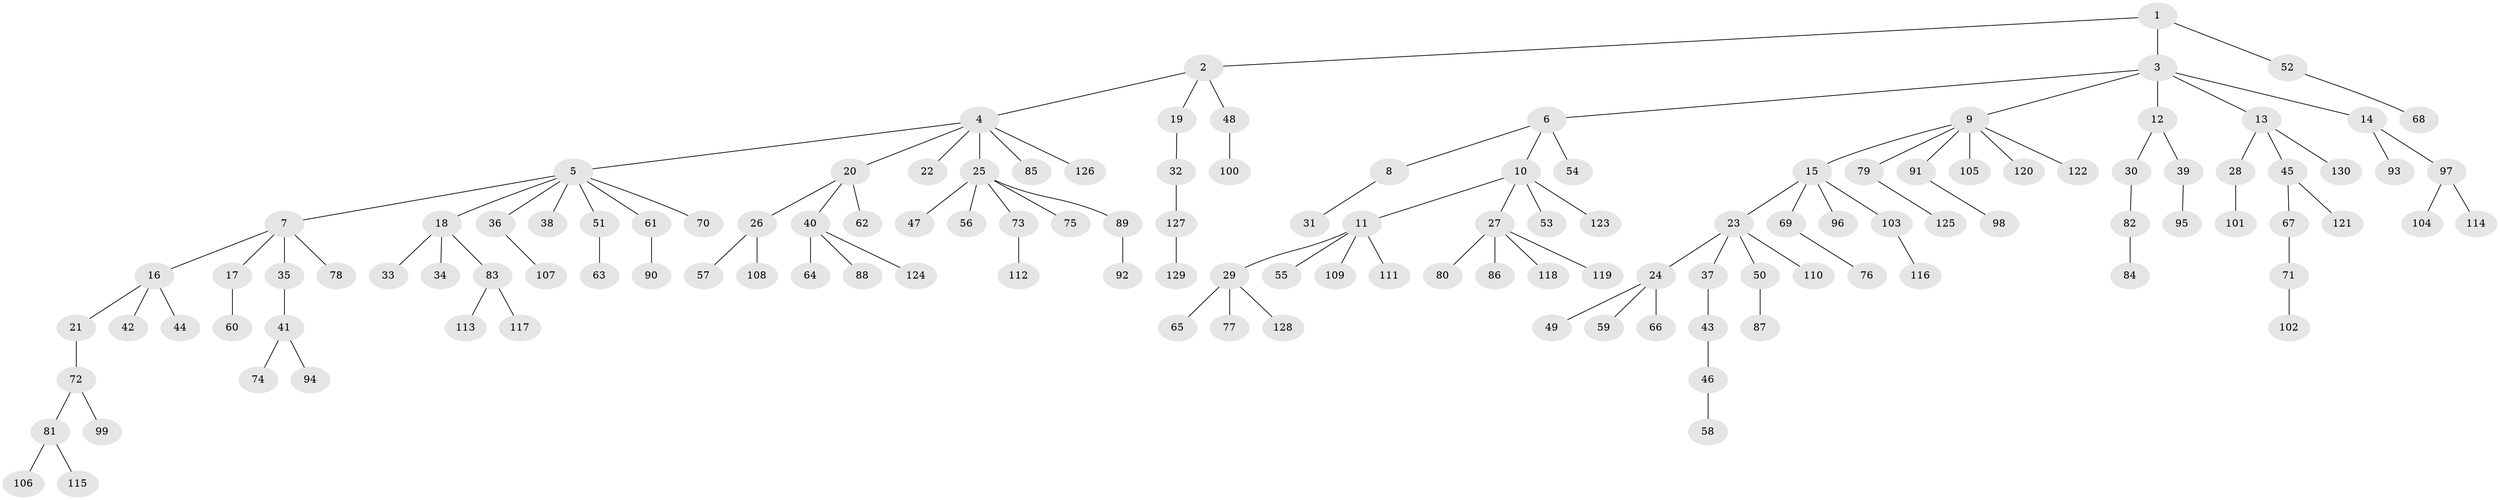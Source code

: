 // Generated by graph-tools (version 1.1) at 2025/15/03/09/25 04:15:35]
// undirected, 130 vertices, 129 edges
graph export_dot {
graph [start="1"]
  node [color=gray90,style=filled];
  1;
  2;
  3;
  4;
  5;
  6;
  7;
  8;
  9;
  10;
  11;
  12;
  13;
  14;
  15;
  16;
  17;
  18;
  19;
  20;
  21;
  22;
  23;
  24;
  25;
  26;
  27;
  28;
  29;
  30;
  31;
  32;
  33;
  34;
  35;
  36;
  37;
  38;
  39;
  40;
  41;
  42;
  43;
  44;
  45;
  46;
  47;
  48;
  49;
  50;
  51;
  52;
  53;
  54;
  55;
  56;
  57;
  58;
  59;
  60;
  61;
  62;
  63;
  64;
  65;
  66;
  67;
  68;
  69;
  70;
  71;
  72;
  73;
  74;
  75;
  76;
  77;
  78;
  79;
  80;
  81;
  82;
  83;
  84;
  85;
  86;
  87;
  88;
  89;
  90;
  91;
  92;
  93;
  94;
  95;
  96;
  97;
  98;
  99;
  100;
  101;
  102;
  103;
  104;
  105;
  106;
  107;
  108;
  109;
  110;
  111;
  112;
  113;
  114;
  115;
  116;
  117;
  118;
  119;
  120;
  121;
  122;
  123;
  124;
  125;
  126;
  127;
  128;
  129;
  130;
  1 -- 2;
  1 -- 3;
  1 -- 52;
  2 -- 4;
  2 -- 19;
  2 -- 48;
  3 -- 6;
  3 -- 9;
  3 -- 12;
  3 -- 13;
  3 -- 14;
  4 -- 5;
  4 -- 20;
  4 -- 22;
  4 -- 25;
  4 -- 85;
  4 -- 126;
  5 -- 7;
  5 -- 18;
  5 -- 36;
  5 -- 38;
  5 -- 51;
  5 -- 61;
  5 -- 70;
  6 -- 8;
  6 -- 10;
  6 -- 54;
  7 -- 16;
  7 -- 17;
  7 -- 35;
  7 -- 78;
  8 -- 31;
  9 -- 15;
  9 -- 79;
  9 -- 91;
  9 -- 105;
  9 -- 120;
  9 -- 122;
  10 -- 11;
  10 -- 27;
  10 -- 53;
  10 -- 123;
  11 -- 29;
  11 -- 55;
  11 -- 109;
  11 -- 111;
  12 -- 30;
  12 -- 39;
  13 -- 28;
  13 -- 45;
  13 -- 130;
  14 -- 93;
  14 -- 97;
  15 -- 23;
  15 -- 69;
  15 -- 96;
  15 -- 103;
  16 -- 21;
  16 -- 42;
  16 -- 44;
  17 -- 60;
  18 -- 33;
  18 -- 34;
  18 -- 83;
  19 -- 32;
  20 -- 26;
  20 -- 40;
  20 -- 62;
  21 -- 72;
  23 -- 24;
  23 -- 37;
  23 -- 50;
  23 -- 110;
  24 -- 49;
  24 -- 59;
  24 -- 66;
  25 -- 47;
  25 -- 56;
  25 -- 73;
  25 -- 75;
  25 -- 89;
  26 -- 57;
  26 -- 108;
  27 -- 80;
  27 -- 86;
  27 -- 118;
  27 -- 119;
  28 -- 101;
  29 -- 65;
  29 -- 77;
  29 -- 128;
  30 -- 82;
  32 -- 127;
  35 -- 41;
  36 -- 107;
  37 -- 43;
  39 -- 95;
  40 -- 64;
  40 -- 88;
  40 -- 124;
  41 -- 74;
  41 -- 94;
  43 -- 46;
  45 -- 67;
  45 -- 121;
  46 -- 58;
  48 -- 100;
  50 -- 87;
  51 -- 63;
  52 -- 68;
  61 -- 90;
  67 -- 71;
  69 -- 76;
  71 -- 102;
  72 -- 81;
  72 -- 99;
  73 -- 112;
  79 -- 125;
  81 -- 106;
  81 -- 115;
  82 -- 84;
  83 -- 113;
  83 -- 117;
  89 -- 92;
  91 -- 98;
  97 -- 104;
  97 -- 114;
  103 -- 116;
  127 -- 129;
}
